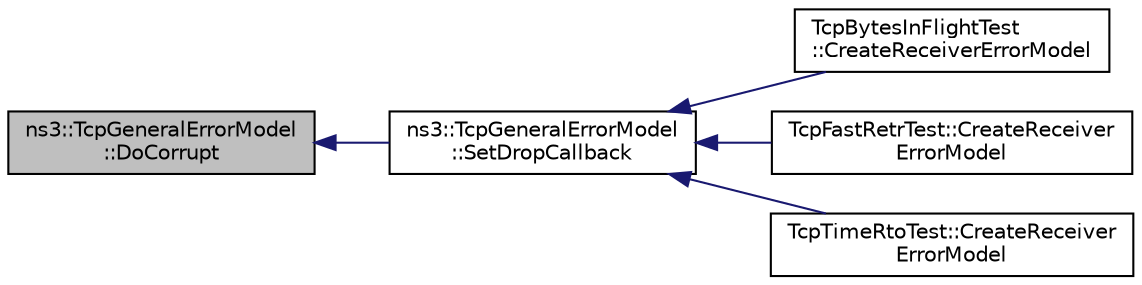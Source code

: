 digraph "ns3::TcpGeneralErrorModel::DoCorrupt"
{
  edge [fontname="Helvetica",fontsize="10",labelfontname="Helvetica",labelfontsize="10"];
  node [fontname="Helvetica",fontsize="10",shape=record];
  rankdir="LR";
  Node1 [label="ns3::TcpGeneralErrorModel\l::DoCorrupt",height=0.2,width=0.4,color="black", fillcolor="grey75", style="filled", fontcolor="black"];
  Node1 -> Node2 [dir="back",color="midnightblue",fontsize="10",style="solid"];
  Node2 [label="ns3::TcpGeneralErrorModel\l::SetDropCallback",height=0.2,width=0.4,color="black", fillcolor="white", style="filled",URL="$d1/d5a/classns3_1_1TcpGeneralErrorModel.html#a812f8d0b0eaf4508efd44be00028673f",tooltip="Set the drop callback. "];
  Node2 -> Node3 [dir="back",color="midnightblue",fontsize="10",style="solid"];
  Node3 [label="TcpBytesInFlightTest\l::CreateReceiverErrorModel",height=0.2,width=0.4,color="black", fillcolor="white", style="filled",URL="$d7/d15/classTcpBytesInFlightTest.html#a1942203532d11a2136fe0369fd7385fc",tooltip="Create a receiver error model. "];
  Node2 -> Node4 [dir="back",color="midnightblue",fontsize="10",style="solid"];
  Node4 [label="TcpFastRetrTest::CreateReceiver\lErrorModel",height=0.2,width=0.4,color="black", fillcolor="white", style="filled",URL="$df/d85/classTcpFastRetrTest.html#a42205ea481c029c1f7202d0eba41e098",tooltip="Create and return the error model to install in the receiver node. "];
  Node2 -> Node5 [dir="back",color="midnightblue",fontsize="10",style="solid"];
  Node5 [label="TcpTimeRtoTest::CreateReceiver\lErrorModel",height=0.2,width=0.4,color="black", fillcolor="white", style="filled",URL="$dc/da7/classTcpTimeRtoTest.html#ab9f68845369259b334d796ce9f92c7cd",tooltip="Create and return the error model to install in the receiver node. "];
}
